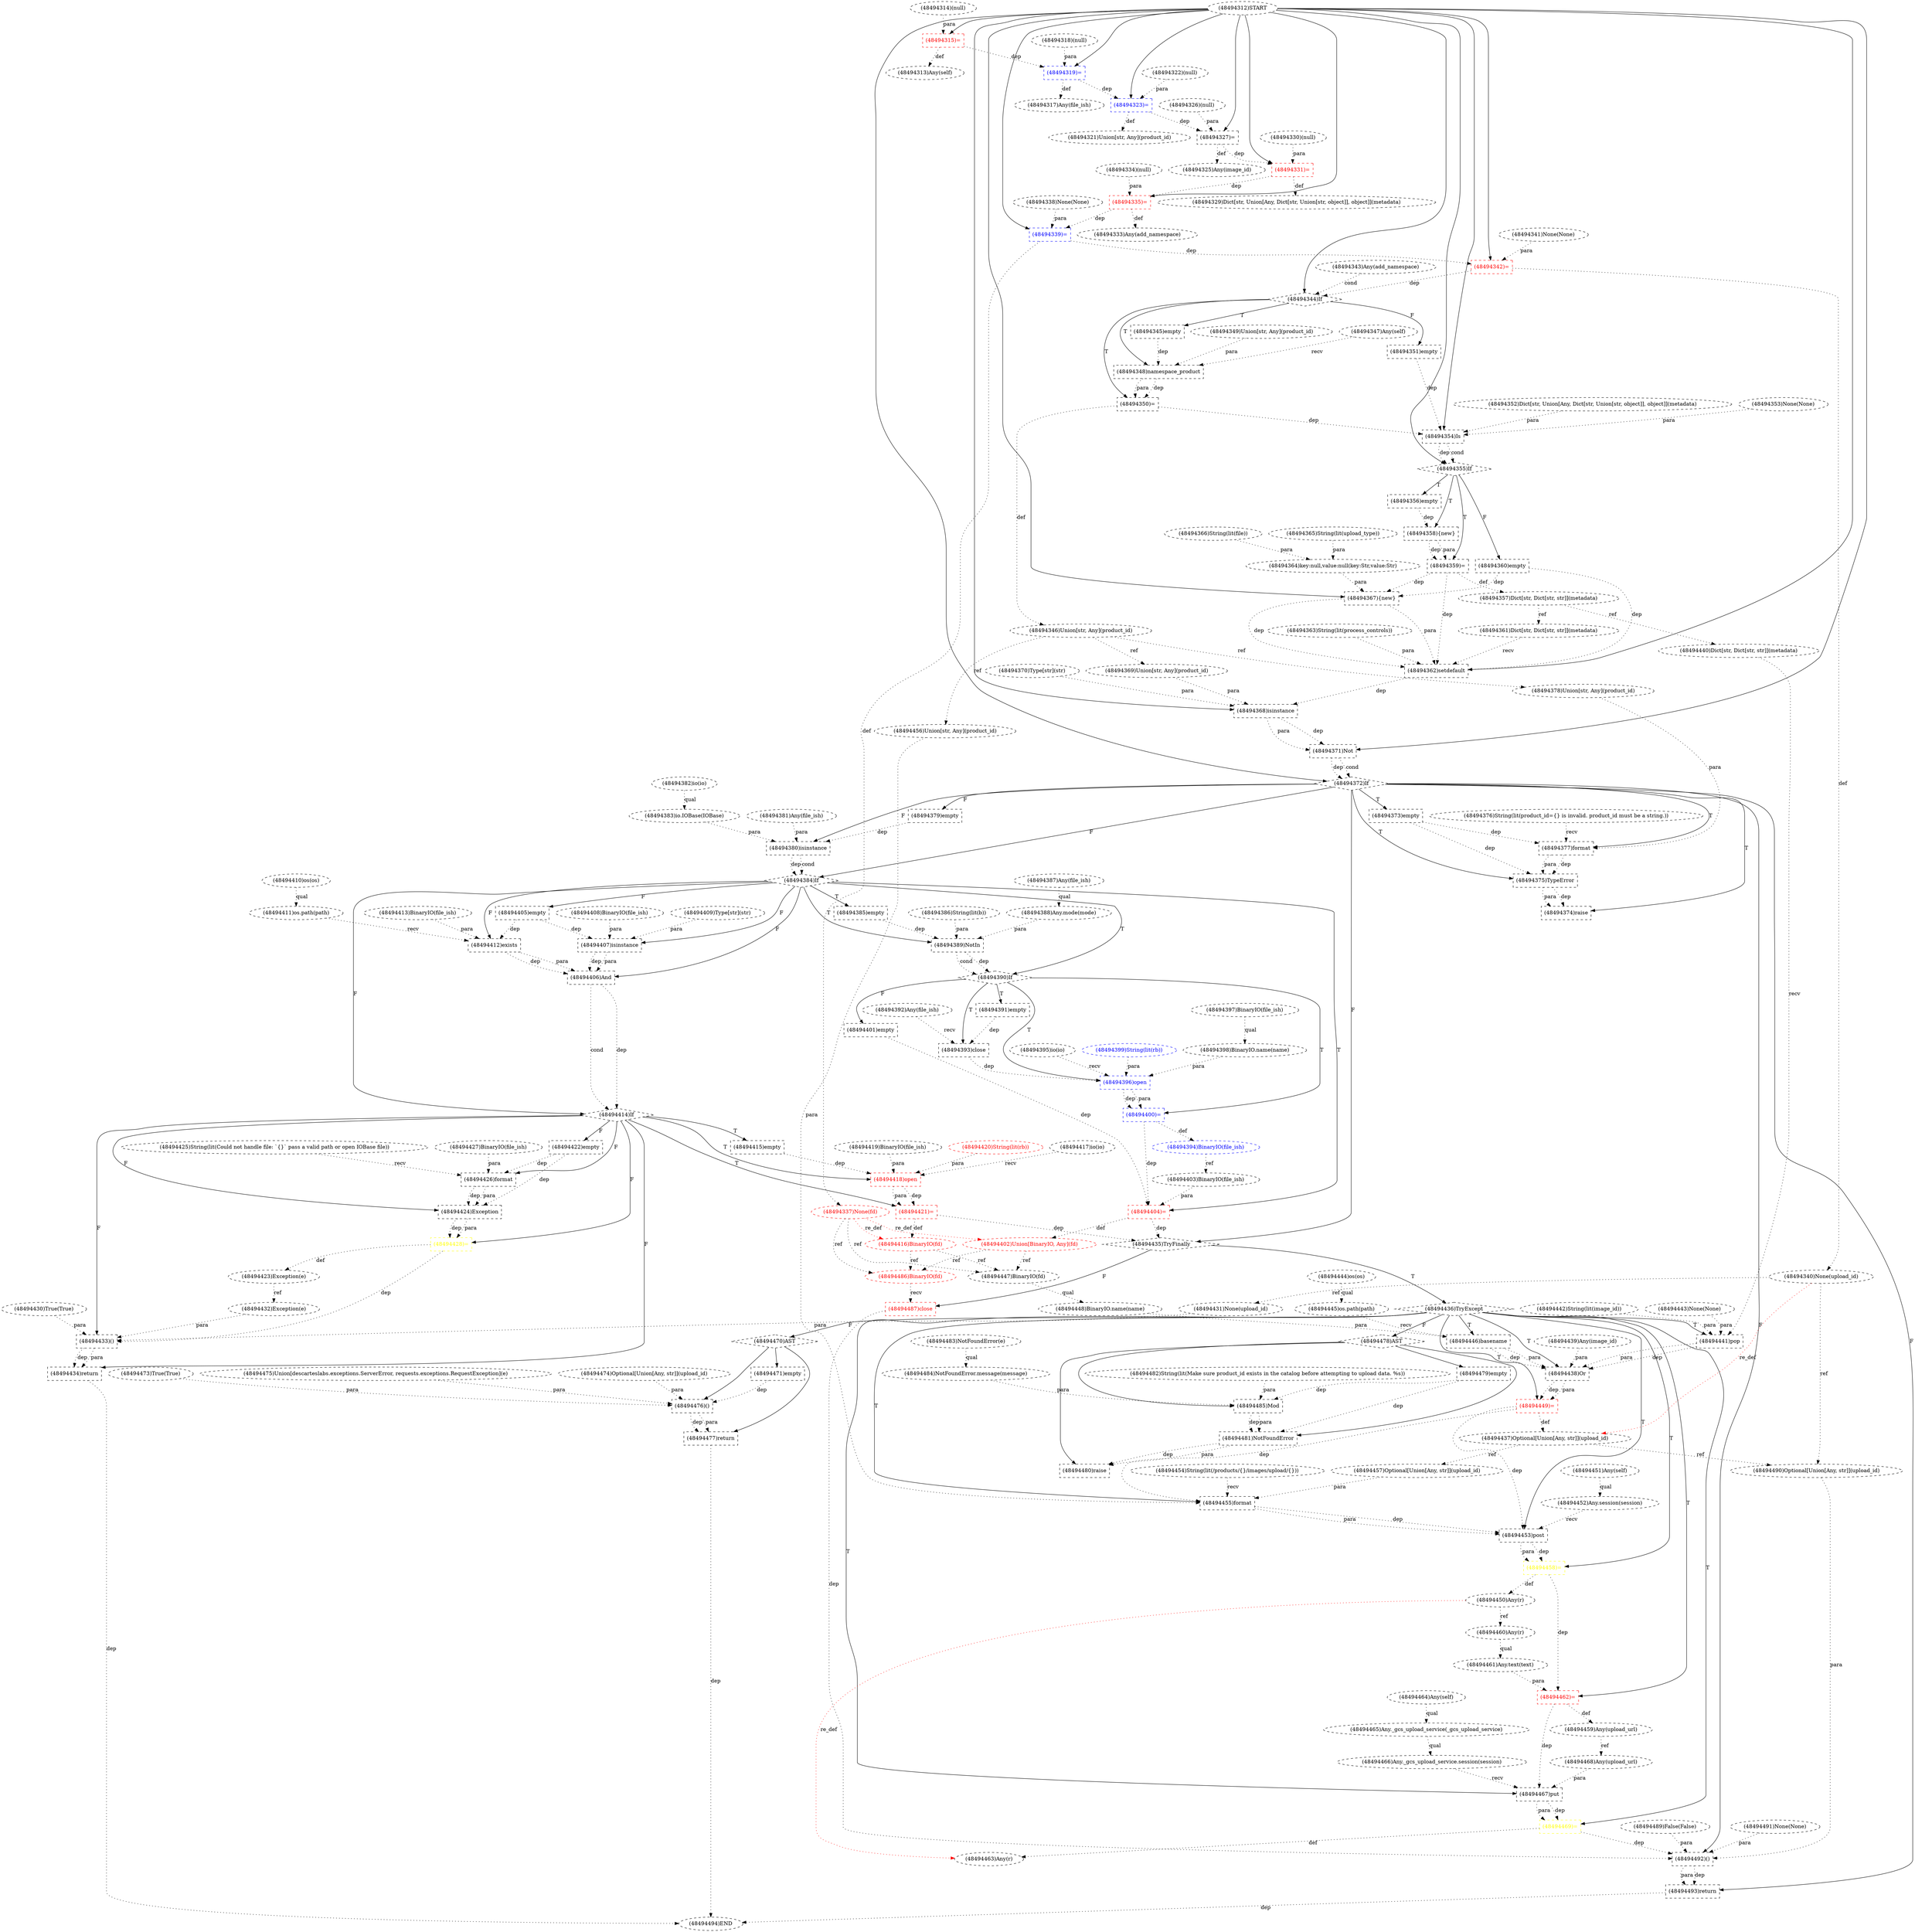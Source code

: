 digraph G {
1 [label="(48494445)os.path(path)" shape=ellipse style=dashed]
2 [label="(48494492)()" shape=box style=dashed]
3 [label="(48494341)None(None)" shape=ellipse style=dashed]
4 [label="(48494433)()" shape=box style=dashed]
5 [label="(48494317)Any(file_ish)" shape=ellipse style=dashed]
6 [label="(48494318)(null)" shape=ellipse style=dashed]
7 [label="(48494345)empty" shape=box style=dashed]
8 [label="(48494396)open" shape=box style=dashed color=blue fontcolor=blue]
9 [label="(48494323)=" shape=box style=dashed color=blue fontcolor=blue]
10 [label="(48494457)Optional[Union[Any, str]](upload_id)" shape=ellipse style=dashed]
11 [label="(48494474)Optional[Union[Any, str]](upload_id)" shape=ellipse style=dashed]
12 [label="(48494325)Any(image_id)" shape=ellipse style=dashed]
13 [label="(48494313)Any(self)" shape=ellipse style=dashed]
14 [label="(48494406)And" shape=box style=dashed]
15 [label="(48494419)BinaryIO(file_ish)" shape=ellipse style=dashed]
16 [label="(48494427)BinaryIO(file_ish)" shape=ellipse style=dashed]
17 [label="(48494449)=" shape=box style=dashed color=red fontcolor=red]
18 [label="(48494456)Union[str, Any](product_id)" shape=ellipse style=dashed]
19 [label="(48494389)NotIn" shape=box style=dashed]
20 [label="(48494353)None(None)" shape=ellipse style=dashed]
21 [label="(48494334)(null)" shape=ellipse style=dashed]
22 [label="(48494382)io(io)" shape=ellipse style=dashed]
23 [label="(48494439)Any(image_id)" shape=ellipse style=dashed]
24 [label="(48494468)Any(upload_url)" shape=ellipse style=dashed]
25 [label="(48494364)key:null,value:null(key:Str,value:Str)" shape=ellipse style=dashed]
26 [label="(48494362)setdefault" shape=box style=dashed]
27 [label="(48494459)Any(upload_url)" shape=ellipse style=dashed]
28 [label="(48494333)Any(add_namespace)" shape=ellipse style=dashed]
29 [label="(48494376)String(lit(product_id={} is invalid. product_id must be a string.))" shape=ellipse style=dashed]
30 [label="(48494377)format" shape=box style=dashed]
31 [label="(48494416)BinaryIO(fd)" shape=ellipse style=dashed color=red fontcolor=red]
32 [label="(48494399)String(lit(rb))" shape=ellipse style=dashed color=blue fontcolor=blue]
33 [label="(48494384)If" shape=diamond style=dashed]
34 [label="(48494444)os(os)" shape=ellipse style=dashed]
35 [label="(48494464)Any(self)" shape=ellipse style=dashed]
36 [label="(48494354)Is" shape=box style=dashed]
37 [label="(48494403)BinaryIO(file_ish)" shape=ellipse style=dashed]
38 [label="(48494375)TypeError" shape=box style=dashed]
39 [label="(48494405)empty" shape=box style=dashed]
40 [label="(48494417)io(io)" shape=ellipse style=dashed]
41 [label="(48494410)os(os)" shape=ellipse style=dashed]
42 [label="(48494461)Any.text(text)" shape=ellipse style=dashed]
43 [label="(48494414)If" shape=diamond style=dashed]
44 [label="(48494386)String(lit(b))" shape=ellipse style=dashed]
45 [label="(48494467)put" shape=box style=dashed]
46 [label="(48494401)empty" shape=box style=dashed]
47 [label="(48494326)(null)" shape=ellipse style=dashed]
48 [label="(48494348)namespace_product" shape=box style=dashed]
49 [label="(48494431)None(upload_id)" shape=ellipse style=dashed]
50 [label="(48494322)(null)" shape=ellipse style=dashed]
51 [label="(48494340)None(upload_id)" shape=ellipse style=dashed]
52 [label="(48494409)Type[str](str)" shape=ellipse style=dashed]
53 [label="(48494473)True(True)" shape=ellipse style=dashed]
54 [label="(48494331)=" shape=box style=dashed color=red fontcolor=red]
55 [label="(48494476)()" shape=box style=dashed]
56 [label="(48494481)NotFoundError" shape=box style=dashed]
57 [label="(48494418)open" shape=box style=dashed color=red fontcolor=red]
58 [label="(48494411)os.path(path)" shape=ellipse style=dashed]
59 [label="(48494422)empty" shape=box style=dashed]
60 [label="(48494343)Any(add_namespace)" shape=ellipse style=dashed]
61 [label="(48494374)raise" shape=box style=dashed]
62 [label="(48494378)Union[str, Any](product_id)" shape=ellipse style=dashed]
63 [label="(48494490)Optional[Union[Any, str]](upload_id)" shape=ellipse style=dashed]
64 [label="(48494494)END" style=dashed]
65 [label="(48494438)Or" shape=box style=dashed]
66 [label="(48494388)Any.mode(mode)" shape=ellipse style=dashed]
67 [label="(48494448)BinaryIO.name(name)" shape=ellipse style=dashed]
68 [label="(48494360)empty" shape=box style=dashed]
69 [label="(48494363)String(lit(process_controls))" shape=ellipse style=dashed]
70 [label="(48494415)empty" shape=box style=dashed]
71 [label="(48494455)format" shape=box style=dashed]
72 [label="(48494487)close" shape=box style=dashed color=red fontcolor=red]
73 [label="(48494479)empty" shape=box style=dashed]
74 [label="(48494358){new}" shape=box style=dashed]
75 [label="(48494443)None(None)" shape=ellipse style=dashed]
76 [label="(48494430)True(True)" shape=ellipse style=dashed]
77 [label="(48494368)isinstance" shape=box style=dashed]
78 [label="(48494432)Exception(e)" shape=ellipse style=dashed]
79 [label="(48494350)=" shape=box style=dashed color=black fontcolor=black]
80 [label="(48494482)String(lit(Make sure product_id exists in the catalog before attempting to upload data. %s))" shape=ellipse style=dashed]
81 [label="(48494434)return" shape=box style=dashed]
82 [label="(48494436)TryExcept" shape=diamond style=dashed]
83 [label="(48494475)Union[descarteslabs.exceptions.ServerError, requests.exceptions.RequestException](e)" shape=ellipse style=dashed]
84 [label="(48494469)=" shape=box style=dashed color=yellow fontcolor=yellow]
85 [label="(48494420)String(lit(rb))" shape=ellipse style=dashed color=red fontcolor=red]
86 [label="(48494408)BinaryIO(file_ish)" shape=ellipse style=dashed]
87 [label="(48494319)=" shape=box style=dashed color=blue fontcolor=blue]
88 [label="(48494465)Any._gcs_upload_service(_gcs_upload_service)" shape=ellipse style=dashed]
89 [label="(48494338)None(None)" shape=ellipse style=dashed]
90 [label="(48494394)BinaryIO(file_ish)" shape=ellipse style=dashed color=blue fontcolor=blue]
91 [label="(48494454)String(lit(/products/{}/images/upload/{}))" shape=ellipse style=dashed]
92 [label="(48494471)empty" shape=box style=dashed]
93 [label="(48494314)(null)" shape=ellipse style=dashed]
94 [label="(48494441)pop" shape=box style=dashed]
95 [label="(48494404)=" shape=box style=dashed color=red fontcolor=red]
96 [label="(48494493)return" shape=box style=dashed]
97 [label="(48494371)Not" shape=box style=dashed]
98 [label="(48494372)If" shape=diamond style=dashed]
99 [label="(48494398)BinaryIO.name(name)" shape=ellipse style=dashed]
100 [label="(48494380)isinstance" shape=box style=dashed]
101 [label="(48494452)Any.session(session)" shape=ellipse style=dashed]
102 [label="(48494435)TryFinally" shape=diamond style=dashed]
103 [label="(48494446)basename" shape=box style=dashed]
104 [label="(48494312)START" style=dashed]
105 [label="(48494357)Dict[str, Dict[str, str]](metadata)" shape=ellipse style=dashed]
106 [label="(48494342)=" shape=box style=dashed color=red fontcolor=red]
107 [label="(48494359)=" shape=box style=dashed color=black fontcolor=black]
108 [label="(48494347)Any(self)" shape=ellipse style=dashed]
109 [label="(48494458)=" shape=box style=dashed color=yellow fontcolor=yellow]
110 [label="(48494470)AST" shape=diamond style=dashed]
111 [label="(48494466)Any._gcs_upload_service.session(session)" shape=ellipse style=dashed]
112 [label="(48494361)Dict[str, Dict[str, str]](metadata)" shape=ellipse style=dashed]
113 [label="(48494365)String(lit(upload_type))" shape=ellipse style=dashed]
114 [label="(48494373)empty" shape=box style=dashed]
115 [label="(48494370)Type[str](str)" shape=ellipse style=dashed]
116 [label="(48494486)BinaryIO(fd)" shape=ellipse style=dashed color=red fontcolor=red]
117 [label="(48494451)Any(self)" shape=ellipse style=dashed]
118 [label="(48494447)BinaryIO(fd)" shape=ellipse style=dashed]
119 [label="(48494390)If" shape=diamond style=dashed]
120 [label="(48494400)=" shape=box style=dashed color=blue fontcolor=blue]
121 [label="(48494442)String(lit(image_id))" shape=ellipse style=dashed]
122 [label="(48494413)BinaryIO(file_ish)" shape=ellipse style=dashed]
123 [label="(48494337)None(fd)" shape=ellipse style=dashed color=red fontcolor=red]
124 [label="(48494463)Any(r)" shape=ellipse style=dashed]
125 [label="(48494402)Union[BinaryIO, Any](fd)" shape=ellipse style=dashed color=red fontcolor=red]
126 [label="(48494397)BinaryIO(file_ish)" shape=ellipse style=dashed]
127 [label="(48494484)NotFoundError.message(message)" shape=ellipse style=dashed]
128 [label="(48494489)False(False)" shape=ellipse style=dashed]
129 [label="(48494393)close" shape=box style=dashed]
130 [label="(48494330)(null)" shape=ellipse style=dashed]
131 [label="(48494460)Any(r)" shape=ellipse style=dashed]
132 [label="(48494346)Union[str, Any](product_id)" shape=ellipse style=dashed]
133 [label="(48494426)format" shape=box style=dashed]
134 [label="(48494424)Exception" shape=box style=dashed]
135 [label="(48494344)If" shape=diamond style=dashed]
136 [label="(48494421)=" shape=box style=dashed color=red fontcolor=red]
137 [label="(48494315)=" shape=box style=dashed color=red fontcolor=red]
138 [label="(48494440)Dict[str, Dict[str, str]](metadata)" shape=ellipse style=dashed]
139 [label="(48494327)=" shape=box style=dashed color=black fontcolor=black]
140 [label="(48494485)Mod" shape=box style=dashed]
141 [label="(48494428)=" shape=box style=dashed color=yellow fontcolor=yellow]
142 [label="(48494383)io.IOBase(IOBase)" shape=ellipse style=dashed]
143 [label="(48494351)empty" shape=box style=dashed]
144 [label="(48494367){new}" shape=box style=dashed]
145 [label="(48494395)io(io)" shape=ellipse style=dashed]
146 [label="(48494478)AST" shape=diamond style=dashed]
147 [label="(48494453)post" shape=box style=dashed]
148 [label="(48494480)raise" shape=box style=dashed]
149 [label="(48494379)empty" shape=box style=dashed]
150 [label="(48494425)String(lit(Could not handle file: `{}` pass a valid path or open IOBase file))" shape=ellipse style=dashed]
151 [label="(48494339)=" shape=box style=dashed color=blue fontcolor=blue]
152 [label="(48494321)Union[str, Any](product_id)" shape=ellipse style=dashed]
153 [label="(48494335)=" shape=box style=dashed color=red fontcolor=red]
154 [label="(48494356)empty" shape=box style=dashed]
155 [label="(48494437)Optional[Union[Any, str]](upload_id)" shape=ellipse style=dashed]
156 [label="(48494412)exists" shape=box style=dashed]
157 [label="(48494477)return" shape=box style=dashed]
158 [label="(48494387)Any(file_ish)" shape=ellipse style=dashed]
159 [label="(48494423)Exception(e)" shape=ellipse style=dashed]
160 [label="(48494352)Dict[str, Union[Any, Dict[str, Union[str, object]], object]](metadata)" shape=ellipse style=dashed]
161 [label="(48494407)isinstance" shape=box style=dashed]
162 [label="(48494329)Dict[str, Union[Any, Dict[str, Union[str, object]], object]](metadata)" shape=ellipse style=dashed]
163 [label="(48494355)If" shape=diamond style=dashed]
164 [label="(48494450)Any(r)" shape=ellipse style=dashed]
165 [label="(48494491)None(None)" shape=ellipse style=dashed]
166 [label="(48494349)Union[str, Any](product_id)" shape=ellipse style=dashed]
167 [label="(48494462)=" shape=box style=dashed color=red fontcolor=red]
168 [label="(48494369)Union[str, Any](product_id)" shape=ellipse style=dashed]
169 [label="(48494483)NotFoundError(e)" shape=ellipse style=dashed]
170 [label="(48494385)empty" shape=box style=dashed]
171 [label="(48494366)String(lit(file))" shape=ellipse style=dashed]
172 [label="(48494381)Any(file_ish)" shape=ellipse style=dashed]
173 [label="(48494391)empty" shape=box style=dashed]
174 [label="(48494392)Any(file_ish)" shape=ellipse style=dashed]
34 -> 1 [label="qual" style=dotted];
98 -> 2 [label="F"];
128 -> 2 [label="para" style=dotted];
63 -> 2 [label="para" style=dotted];
165 -> 2 [label="para" style=dotted];
72 -> 2 [label="dep" style=dotted];
84 -> 2 [label="dep" style=dotted];
43 -> 4 [label="F"];
76 -> 4 [label="para" style=dotted];
49 -> 4 [label="para" style=dotted];
78 -> 4 [label="para" style=dotted];
141 -> 4 [label="dep" style=dotted];
87 -> 5 [label="def" style=dotted];
135 -> 7 [label="T"];
119 -> 8 [label="T"];
145 -> 8 [label="recv" style=dotted];
99 -> 8 [label="para" style=dotted];
32 -> 8 [label="para" style=dotted];
129 -> 8 [label="dep" style=dotted];
104 -> 9 [label="" style=solid];
50 -> 9 [label="para" style=dotted];
87 -> 9 [label="dep" style=dotted];
155 -> 10 [label="ref" style=dotted];
139 -> 12 [label="def" style=dotted];
137 -> 13 [label="def" style=dotted];
33 -> 14 [label="F"];
161 -> 14 [label="dep" style=dotted];
161 -> 14 [label="para" style=dotted];
156 -> 14 [label="dep" style=dotted];
156 -> 14 [label="para" style=dotted];
82 -> 17 [label="T"];
65 -> 17 [label="dep" style=dotted];
65 -> 17 [label="para" style=dotted];
132 -> 18 [label="ref" style=dotted];
33 -> 19 [label="T"];
44 -> 19 [label="para" style=dotted];
66 -> 19 [label="para" style=dotted];
170 -> 19 [label="dep" style=dotted];
27 -> 24 [label="ref" style=dotted];
113 -> 25 [label="para" style=dotted];
171 -> 25 [label="para" style=dotted];
104 -> 26 [label="" style=solid];
112 -> 26 [label="recv" style=dotted];
69 -> 26 [label="para" style=dotted];
144 -> 26 [label="dep" style=dotted];
144 -> 26 [label="para" style=dotted];
107 -> 26 [label="dep" style=dotted];
68 -> 26 [label="dep" style=dotted];
167 -> 27 [label="def" style=dotted];
153 -> 28 [label="def" style=dotted];
98 -> 30 [label="T"];
29 -> 30 [label="recv" style=dotted];
62 -> 30 [label="para" style=dotted];
114 -> 30 [label="dep" style=dotted];
136 -> 31 [label="def" style=dotted];
123 -> 31 [label="re_def" style=dotted color=red];
98 -> 33 [label="F"];
100 -> 33 [label="dep" style=dotted];
100 -> 33 [label="cond" style=dotted];
104 -> 36 [label="" style=solid];
160 -> 36 [label="para" style=dotted];
20 -> 36 [label="para" style=dotted];
79 -> 36 [label="dep" style=dotted];
143 -> 36 [label="dep" style=dotted];
90 -> 37 [label="ref" style=dotted];
98 -> 38 [label="T"];
30 -> 38 [label="dep" style=dotted];
30 -> 38 [label="para" style=dotted];
114 -> 38 [label="dep" style=dotted];
33 -> 39 [label="F"];
131 -> 42 [label="qual" style=dotted];
33 -> 43 [label="F"];
14 -> 43 [label="dep" style=dotted];
14 -> 43 [label="cond" style=dotted];
82 -> 45 [label="T"];
111 -> 45 [label="recv" style=dotted];
24 -> 45 [label="para" style=dotted];
167 -> 45 [label="dep" style=dotted];
119 -> 46 [label="F"];
135 -> 48 [label="T"];
108 -> 48 [label="recv" style=dotted];
166 -> 48 [label="para" style=dotted];
7 -> 48 [label="dep" style=dotted];
51 -> 49 [label="ref" style=dotted];
106 -> 51 [label="def" style=dotted];
104 -> 54 [label="" style=solid];
130 -> 54 [label="para" style=dotted];
139 -> 54 [label="dep" style=dotted];
110 -> 55 [label="" style=solid];
53 -> 55 [label="para" style=dotted];
11 -> 55 [label="para" style=dotted];
83 -> 55 [label="para" style=dotted];
92 -> 55 [label="dep" style=dotted];
146 -> 56 [label="" style=solid];
140 -> 56 [label="dep" style=dotted];
140 -> 56 [label="para" style=dotted];
73 -> 56 [label="dep" style=dotted];
43 -> 57 [label="T"];
40 -> 57 [label="recv" style=dotted];
15 -> 57 [label="para" style=dotted];
85 -> 57 [label="para" style=dotted];
70 -> 57 [label="dep" style=dotted];
41 -> 58 [label="qual" style=dotted];
43 -> 59 [label="F"];
98 -> 61 [label="T"];
38 -> 61 [label="dep" style=dotted];
38 -> 61 [label="para" style=dotted];
132 -> 62 [label="ref" style=dotted];
155 -> 63 [label="ref" style=dotted];
51 -> 63 [label="ref" style=dotted];
81 -> 64 [label="dep" style=dotted];
157 -> 64 [label="dep" style=dotted];
96 -> 64 [label="dep" style=dotted];
82 -> 65 [label="T"];
23 -> 65 [label="para" style=dotted];
94 -> 65 [label="dep" style=dotted];
94 -> 65 [label="para" style=dotted];
103 -> 65 [label="dep" style=dotted];
103 -> 65 [label="para" style=dotted];
158 -> 66 [label="qual" style=dotted];
118 -> 67 [label="qual" style=dotted];
163 -> 68 [label="F"];
43 -> 70 [label="T"];
82 -> 71 [label="T"];
91 -> 71 [label="recv" style=dotted];
18 -> 71 [label="para" style=dotted];
10 -> 71 [label="para" style=dotted];
17 -> 71 [label="dep" style=dotted];
102 -> 72 [label="F"];
116 -> 72 [label="recv" style=dotted];
146 -> 73 [label="" style=solid];
163 -> 74 [label="T"];
154 -> 74 [label="dep" style=dotted];
104 -> 77 [label="" style=solid];
168 -> 77 [label="para" style=dotted];
115 -> 77 [label="para" style=dotted];
26 -> 77 [label="dep" style=dotted];
159 -> 78 [label="ref" style=dotted];
135 -> 79 [label="T"];
48 -> 79 [label="dep" style=dotted];
48 -> 79 [label="para" style=dotted];
43 -> 81 [label="F"];
4 -> 81 [label="dep" style=dotted];
4 -> 81 [label="para" style=dotted];
102 -> 82 [label="T"];
82 -> 84 [label="T"];
45 -> 84 [label="dep" style=dotted];
45 -> 84 [label="para" style=dotted];
104 -> 87 [label="" style=solid];
6 -> 87 [label="para" style=dotted];
137 -> 87 [label="dep" style=dotted];
35 -> 88 [label="qual" style=dotted];
120 -> 90 [label="def" style=dotted];
110 -> 92 [label="" style=solid];
82 -> 94 [label="T"];
138 -> 94 [label="recv" style=dotted];
121 -> 94 [label="para" style=dotted];
75 -> 94 [label="para" style=dotted];
33 -> 95 [label="T"];
37 -> 95 [label="para" style=dotted];
120 -> 95 [label="dep" style=dotted];
46 -> 95 [label="dep" style=dotted];
98 -> 96 [label="F"];
2 -> 96 [label="dep" style=dotted];
2 -> 96 [label="para" style=dotted];
104 -> 97 [label="" style=solid];
77 -> 97 [label="dep" style=dotted];
77 -> 97 [label="para" style=dotted];
104 -> 98 [label="" style=solid];
97 -> 98 [label="dep" style=dotted];
97 -> 98 [label="cond" style=dotted];
126 -> 99 [label="qual" style=dotted];
98 -> 100 [label="F"];
172 -> 100 [label="para" style=dotted];
142 -> 100 [label="para" style=dotted];
149 -> 100 [label="dep" style=dotted];
117 -> 101 [label="qual" style=dotted];
98 -> 102 [label="F"];
136 -> 102 [label="dep" style=dotted];
95 -> 102 [label="dep" style=dotted];
82 -> 103 [label="T"];
1 -> 103 [label="recv" style=dotted];
67 -> 103 [label="para" style=dotted];
107 -> 105 [label="def" style=dotted];
104 -> 106 [label="" style=solid];
3 -> 106 [label="para" style=dotted];
151 -> 106 [label="dep" style=dotted];
163 -> 107 [label="T"];
74 -> 107 [label="dep" style=dotted];
74 -> 107 [label="para" style=dotted];
82 -> 109 [label="T"];
147 -> 109 [label="dep" style=dotted];
147 -> 109 [label="para" style=dotted];
82 -> 110 [label="F"];
88 -> 111 [label="qual" style=dotted];
105 -> 112 [label="ref" style=dotted];
98 -> 114 [label="T"];
123 -> 116 [label="ref" style=dotted];
125 -> 116 [label="ref" style=dotted];
31 -> 116 [label="ref" style=dotted];
123 -> 118 [label="ref" style=dotted];
125 -> 118 [label="ref" style=dotted];
31 -> 118 [label="ref" style=dotted];
33 -> 119 [label="T"];
19 -> 119 [label="dep" style=dotted];
19 -> 119 [label="cond" style=dotted];
119 -> 120 [label="T"];
8 -> 120 [label="dep" style=dotted];
8 -> 120 [label="para" style=dotted];
151 -> 123 [label="def" style=dotted];
84 -> 124 [label="def" style=dotted];
164 -> 124 [label="re_def" style=dotted color=red];
95 -> 125 [label="def" style=dotted];
123 -> 125 [label="re_def" style=dotted color=red];
169 -> 127 [label="qual" style=dotted];
119 -> 129 [label="T"];
174 -> 129 [label="recv" style=dotted];
173 -> 129 [label="dep" style=dotted];
164 -> 131 [label="ref" style=dotted];
79 -> 132 [label="def" style=dotted];
43 -> 133 [label="F"];
150 -> 133 [label="recv" style=dotted];
16 -> 133 [label="para" style=dotted];
59 -> 133 [label="dep" style=dotted];
43 -> 134 [label="F"];
133 -> 134 [label="dep" style=dotted];
133 -> 134 [label="para" style=dotted];
59 -> 134 [label="dep" style=dotted];
104 -> 135 [label="" style=solid];
60 -> 135 [label="cond" style=dotted];
106 -> 135 [label="dep" style=dotted];
43 -> 136 [label="T"];
57 -> 136 [label="dep" style=dotted];
57 -> 136 [label="para" style=dotted];
104 -> 137 [label="" style=solid];
93 -> 137 [label="para" style=dotted];
105 -> 138 [label="ref" style=dotted];
104 -> 139 [label="" style=solid];
47 -> 139 [label="para" style=dotted];
9 -> 139 [label="dep" style=dotted];
146 -> 140 [label="" style=solid];
80 -> 140 [label="para" style=dotted];
127 -> 140 [label="para" style=dotted];
73 -> 140 [label="dep" style=dotted];
43 -> 141 [label="F"];
134 -> 141 [label="dep" style=dotted];
134 -> 141 [label="para" style=dotted];
22 -> 142 [label="qual" style=dotted];
135 -> 143 [label="F"];
104 -> 144 [label="" style=solid];
25 -> 144 [label="para" style=dotted];
107 -> 144 [label="dep" style=dotted];
68 -> 144 [label="dep" style=dotted];
82 -> 146 [label="F"];
82 -> 147 [label="T"];
101 -> 147 [label="recv" style=dotted];
71 -> 147 [label="dep" style=dotted];
71 -> 147 [label="para" style=dotted];
17 -> 147 [label="dep" style=dotted];
146 -> 148 [label="" style=solid];
56 -> 148 [label="dep" style=dotted];
56 -> 148 [label="para" style=dotted];
98 -> 149 [label="F"];
104 -> 151 [label="" style=solid];
89 -> 151 [label="para" style=dotted];
153 -> 151 [label="dep" style=dotted];
9 -> 152 [label="def" style=dotted];
104 -> 153 [label="" style=solid];
21 -> 153 [label="para" style=dotted];
54 -> 153 [label="dep" style=dotted];
163 -> 154 [label="T"];
17 -> 155 [label="def" style=dotted];
51 -> 155 [label="re_def" style=dotted color=red];
33 -> 156 [label="F"];
58 -> 156 [label="recv" style=dotted];
122 -> 156 [label="para" style=dotted];
39 -> 156 [label="dep" style=dotted];
110 -> 157 [label="" style=solid];
55 -> 157 [label="dep" style=dotted];
55 -> 157 [label="para" style=dotted];
141 -> 159 [label="def" style=dotted];
33 -> 161 [label="F"];
86 -> 161 [label="para" style=dotted];
52 -> 161 [label="para" style=dotted];
39 -> 161 [label="dep" style=dotted];
54 -> 162 [label="def" style=dotted];
104 -> 163 [label="" style=solid];
36 -> 163 [label="dep" style=dotted];
36 -> 163 [label="cond" style=dotted];
109 -> 164 [label="def" style=dotted];
82 -> 167 [label="T"];
42 -> 167 [label="para" style=dotted];
109 -> 167 [label="dep" style=dotted];
132 -> 168 [label="ref" style=dotted];
33 -> 170 [label="T"];
119 -> 173 [label="T"];
}